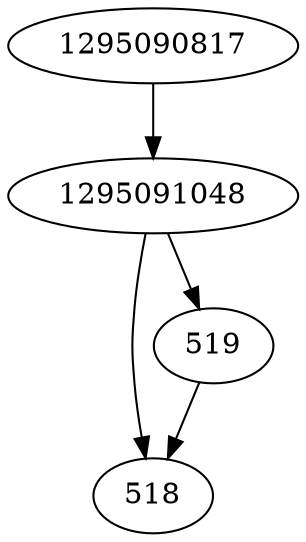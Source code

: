 strict digraph  {
1295091048;
1295090817;
518;
519;
1295091048 -> 518;
1295091048 -> 519;
1295090817 -> 1295091048;
519 -> 518;
}
